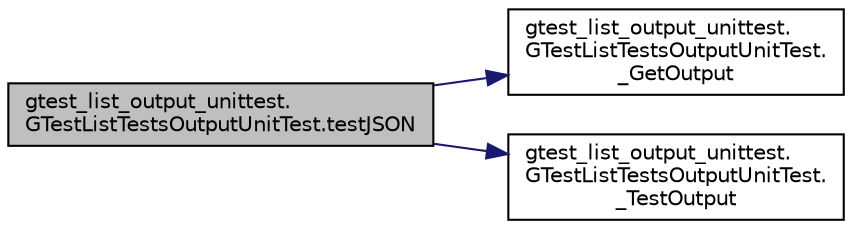 digraph "gtest_list_output_unittest.GTestListTestsOutputUnitTest.testJSON"
{
 // LATEX_PDF_SIZE
  edge [fontname="Helvetica",fontsize="10",labelfontname="Helvetica",labelfontsize="10"];
  node [fontname="Helvetica",fontsize="10",shape=record];
  rankdir="LR";
  Node1 [label="gtest_list_output_unittest.\lGTestListTestsOutputUnitTest.testJSON",height=0.2,width=0.4,color="black", fillcolor="grey75", style="filled", fontcolor="black",tooltip=" "];
  Node1 -> Node2 [color="midnightblue",fontsize="10",style="solid",fontname="Helvetica"];
  Node2 [label="gtest_list_output_unittest.\lGTestListTestsOutputUnitTest.\l_GetOutput",height=0.2,width=0.4,color="black", fillcolor="white", style="filled",URL="$classgtest__list__output__unittest_1_1_g_test_list_tests_output_unit_test.html#a1b4015d0e1778e9d51e8e6c0e4e2a509",tooltip=" "];
  Node1 -> Node3 [color="midnightblue",fontsize="10",style="solid",fontname="Helvetica"];
  Node3 [label="gtest_list_output_unittest.\lGTestListTestsOutputUnitTest.\l_TestOutput",height=0.2,width=0.4,color="black", fillcolor="white", style="filled",URL="$classgtest__list__output__unittest_1_1_g_test_list_tests_output_unit_test.html#aa55917904d9c888f566fbf5cac1e63ac",tooltip=" "];
}
